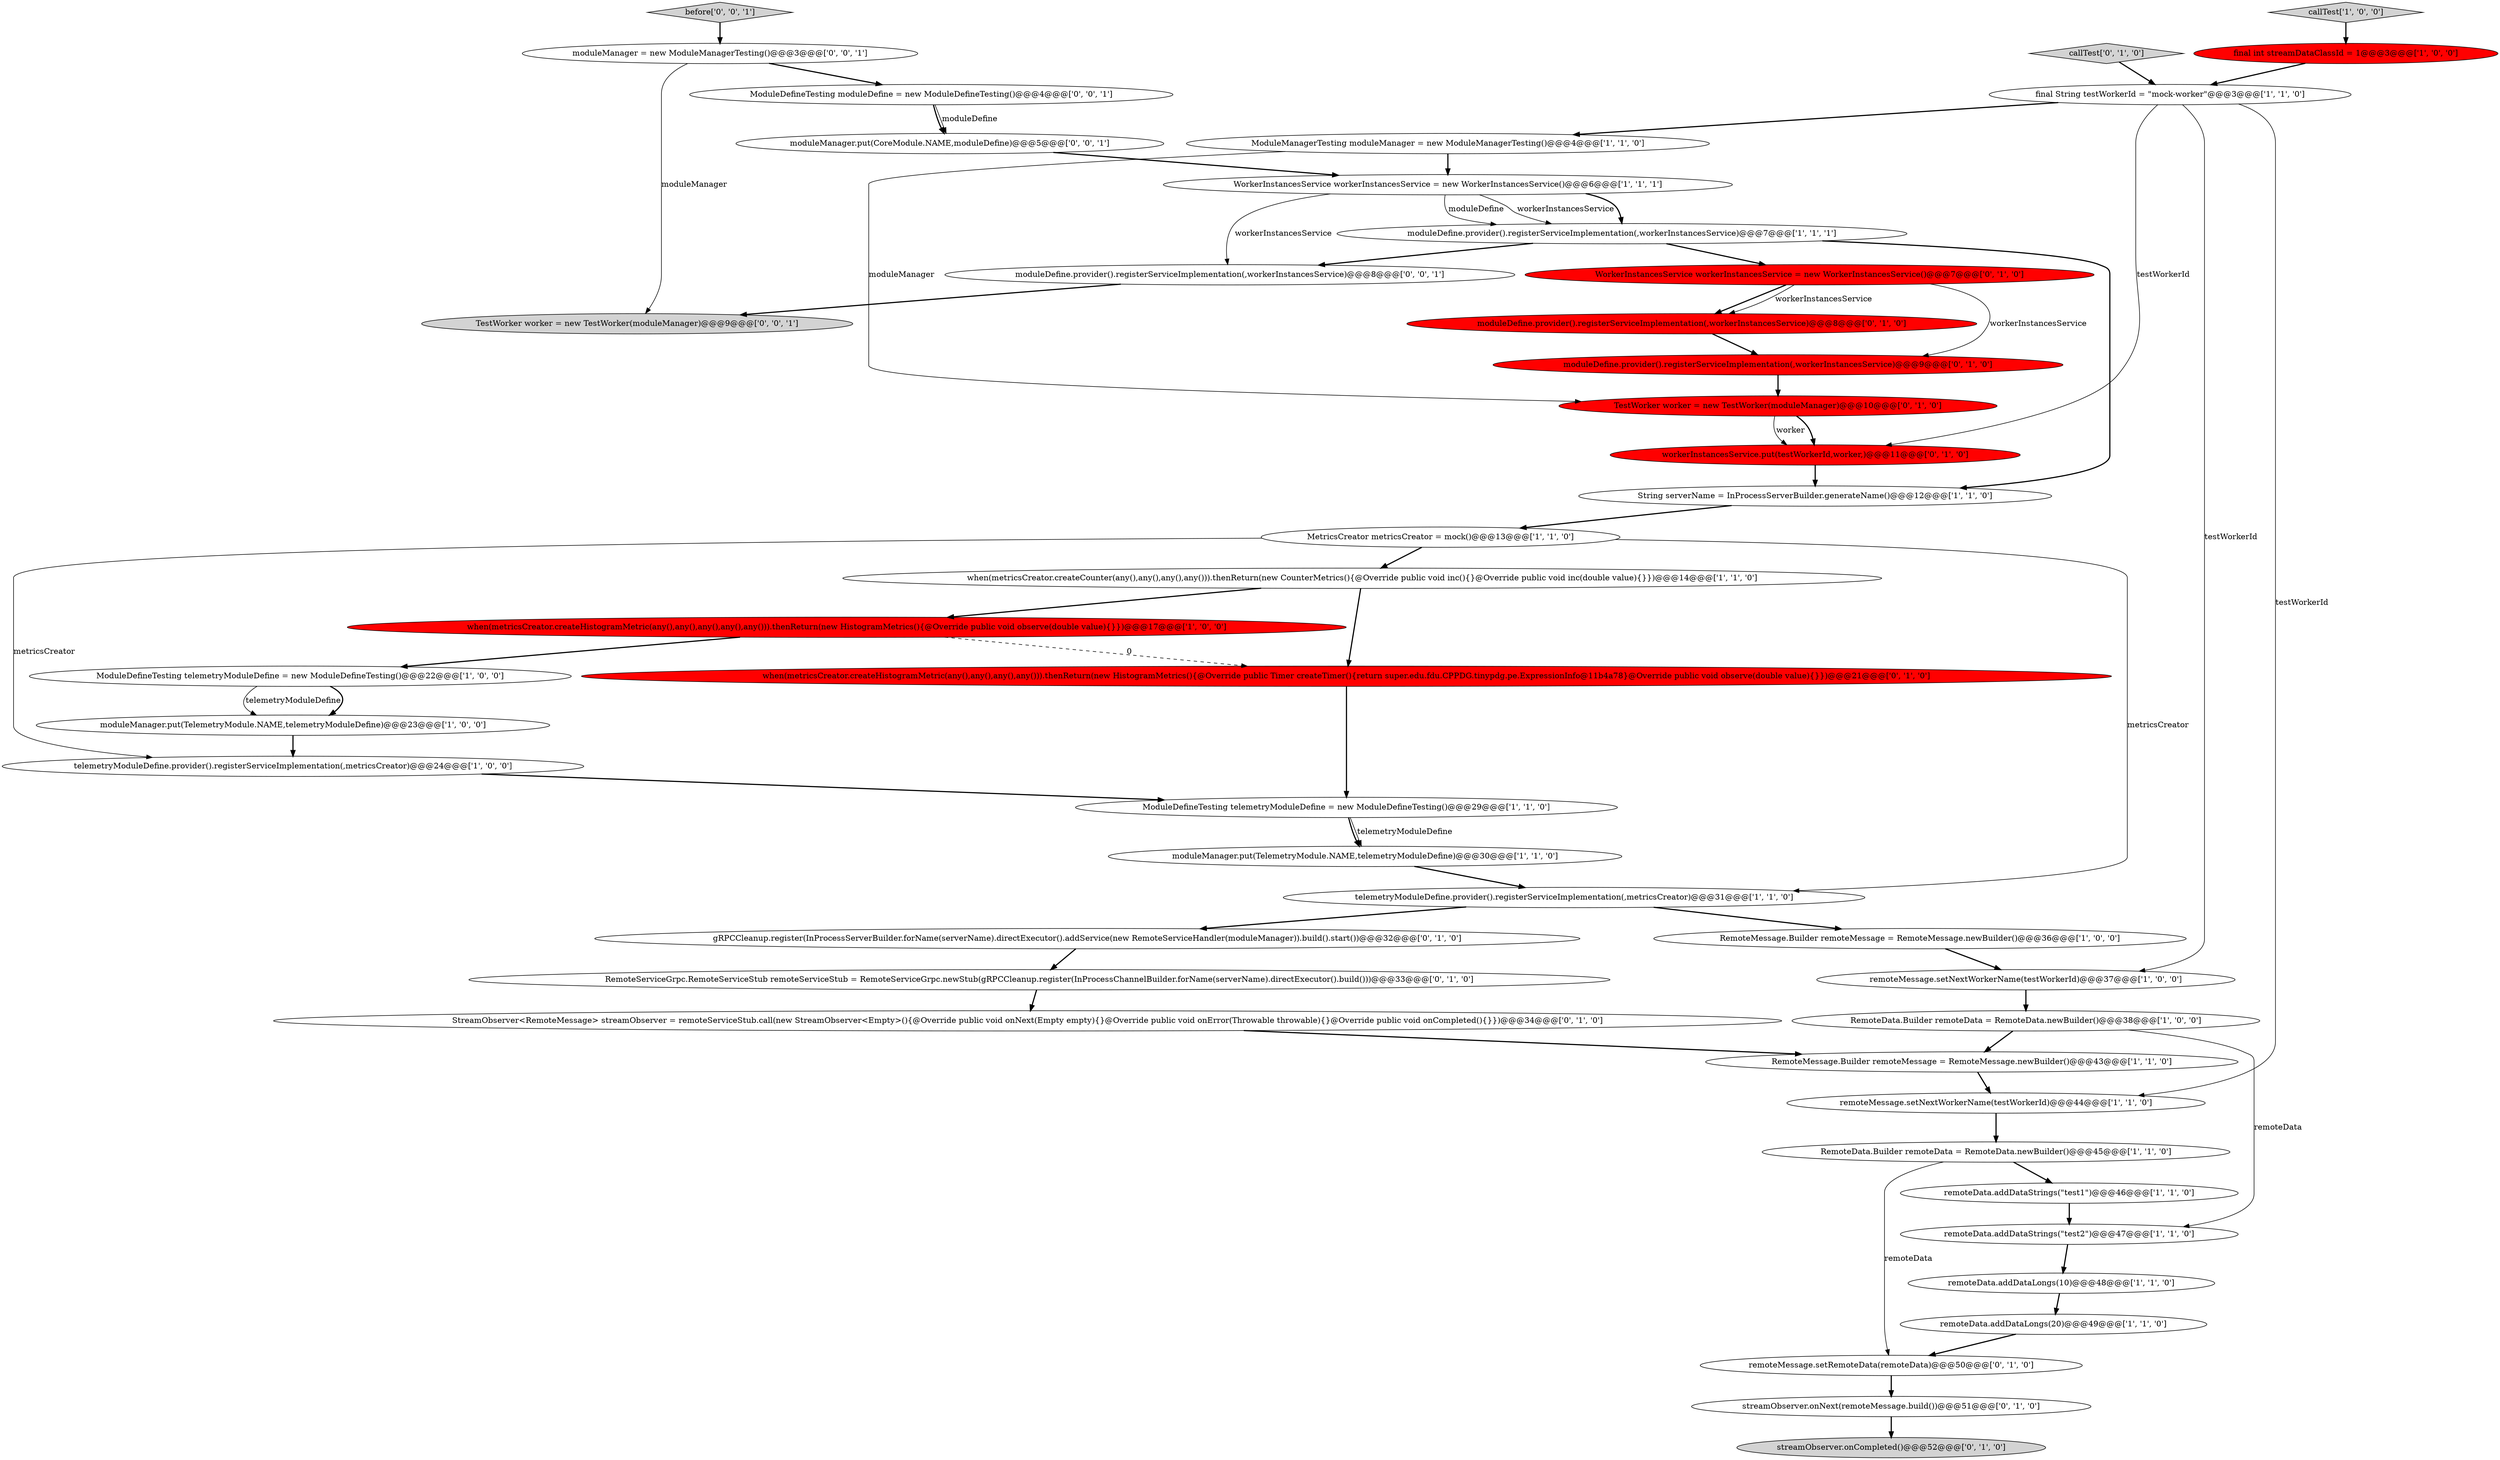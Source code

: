 digraph {
32 [style = filled, label = "workerInstancesService.put(testWorkerId,worker,)@@@11@@@['0', '1', '0']", fillcolor = red, shape = ellipse image = "AAA1AAABBB2BBB"];
35 [style = filled, label = "RemoteServiceGrpc.RemoteServiceStub remoteServiceStub = RemoteServiceGrpc.newStub(gRPCCleanup.register(InProcessChannelBuilder.forName(serverName).directExecutor().build()))@@@33@@@['0', '1', '0']", fillcolor = white, shape = ellipse image = "AAA0AAABBB2BBB"];
39 [style = filled, label = "moduleManager.put(CoreModule.NAME,moduleDefine)@@@5@@@['0', '0', '1']", fillcolor = white, shape = ellipse image = "AAA0AAABBB3BBB"];
43 [style = filled, label = "moduleManager = new ModuleManagerTesting()@@@3@@@['0', '0', '1']", fillcolor = white, shape = ellipse image = "AAA0AAABBB3BBB"];
29 [style = filled, label = "TestWorker worker = new TestWorker(moduleManager)@@@10@@@['0', '1', '0']", fillcolor = red, shape = ellipse image = "AAA1AAABBB2BBB"];
34 [style = filled, label = "when(metricsCreator.createHistogramMetric(any(),any(),any(),any())).thenReturn(new HistogramMetrics(){@Override public Timer createTimer(){return super.edu.fdu.CPPDG.tinypdg.pe.ExpressionInfo@11b4a78}@Override public void observe(double value){}})@@@21@@@['0', '1', '0']", fillcolor = red, shape = ellipse image = "AAA1AAABBB2BBB"];
25 [style = filled, label = "telemetryModuleDefine.provider().registerServiceImplementation(,metricsCreator)@@@24@@@['1', '0', '0']", fillcolor = white, shape = ellipse image = "AAA0AAABBB1BBB"];
36 [style = filled, label = "callTest['0', '1', '0']", fillcolor = lightgray, shape = diamond image = "AAA0AAABBB2BBB"];
26 [style = filled, label = "streamObserver.onNext(remoteMessage.build())@@@51@@@['0', '1', '0']", fillcolor = white, shape = ellipse image = "AAA0AAABBB2BBB"];
16 [style = filled, label = "remoteData.addDataStrings(\"test2\")@@@47@@@['1', '1', '0']", fillcolor = white, shape = ellipse image = "AAA0AAABBB1BBB"];
33 [style = filled, label = "remoteMessage.setRemoteData(remoteData)@@@50@@@['0', '1', '0']", fillcolor = white, shape = ellipse image = "AAA0AAABBB2BBB"];
31 [style = filled, label = "streamObserver.onCompleted()@@@52@@@['0', '1', '0']", fillcolor = lightgray, shape = ellipse image = "AAA0AAABBB2BBB"];
21 [style = filled, label = "ModuleManagerTesting moduleManager = new ModuleManagerTesting()@@@4@@@['1', '1', '0']", fillcolor = white, shape = ellipse image = "AAA0AAABBB1BBB"];
2 [style = filled, label = "RemoteData.Builder remoteData = RemoteData.newBuilder()@@@45@@@['1', '1', '0']", fillcolor = white, shape = ellipse image = "AAA0AAABBB1BBB"];
0 [style = filled, label = "moduleDefine.provider().registerServiceImplementation(,workerInstancesService)@@@7@@@['1', '1', '1']", fillcolor = white, shape = ellipse image = "AAA0AAABBB1BBB"];
27 [style = filled, label = "moduleDefine.provider().registerServiceImplementation(,workerInstancesService)@@@8@@@['0', '1', '0']", fillcolor = red, shape = ellipse image = "AAA1AAABBB2BBB"];
17 [style = filled, label = "remoteData.addDataLongs(20)@@@49@@@['1', '1', '0']", fillcolor = white, shape = ellipse image = "AAA0AAABBB1BBB"];
18 [style = filled, label = "remoteData.addDataStrings(\"test1\")@@@46@@@['1', '1', '0']", fillcolor = white, shape = ellipse image = "AAA0AAABBB1BBB"];
42 [style = filled, label = "ModuleDefineTesting moduleDefine = new ModuleDefineTesting()@@@4@@@['0', '0', '1']", fillcolor = white, shape = ellipse image = "AAA0AAABBB3BBB"];
37 [style = filled, label = "gRPCCleanup.register(InProcessServerBuilder.forName(serverName).directExecutor().addService(new RemoteServiceHandler(moduleManager)).build().start())@@@32@@@['0', '1', '0']", fillcolor = white, shape = ellipse image = "AAA0AAABBB2BBB"];
11 [style = filled, label = "WorkerInstancesService workerInstancesService = new WorkerInstancesService()@@@6@@@['1', '1', '1']", fillcolor = white, shape = ellipse image = "AAA0AAABBB1BBB"];
24 [style = filled, label = "remoteMessage.setNextWorkerName(testWorkerId)@@@37@@@['1', '0', '0']", fillcolor = white, shape = ellipse image = "AAA0AAABBB1BBB"];
4 [style = filled, label = "final String testWorkerId = \"mock-worker\"@@@3@@@['1', '1', '0']", fillcolor = white, shape = ellipse image = "AAA0AAABBB1BBB"];
7 [style = filled, label = "String serverName = InProcessServerBuilder.generateName()@@@12@@@['1', '1', '0']", fillcolor = white, shape = ellipse image = "AAA0AAABBB1BBB"];
20 [style = filled, label = "final int streamDataClassId = 1@@@3@@@['1', '0', '0']", fillcolor = red, shape = ellipse image = "AAA1AAABBB1BBB"];
12 [style = filled, label = "telemetryModuleDefine.provider().registerServiceImplementation(,metricsCreator)@@@31@@@['1', '1', '0']", fillcolor = white, shape = ellipse image = "AAA0AAABBB1BBB"];
5 [style = filled, label = "callTest['1', '0', '0']", fillcolor = lightgray, shape = diamond image = "AAA0AAABBB1BBB"];
41 [style = filled, label = "TestWorker worker = new TestWorker(moduleManager)@@@9@@@['0', '0', '1']", fillcolor = lightgray, shape = ellipse image = "AAA0AAABBB3BBB"];
9 [style = filled, label = "remoteData.addDataLongs(10)@@@48@@@['1', '1', '0']", fillcolor = white, shape = ellipse image = "AAA0AAABBB1BBB"];
23 [style = filled, label = "MetricsCreator metricsCreator = mock()@@@13@@@['1', '1', '0']", fillcolor = white, shape = ellipse image = "AAA0AAABBB1BBB"];
38 [style = filled, label = "WorkerInstancesService workerInstancesService = new WorkerInstancesService()@@@7@@@['0', '1', '0']", fillcolor = red, shape = ellipse image = "AAA1AAABBB2BBB"];
44 [style = filled, label = "moduleDefine.provider().registerServiceImplementation(,workerInstancesService)@@@8@@@['0', '0', '1']", fillcolor = white, shape = ellipse image = "AAA0AAABBB3BBB"];
1 [style = filled, label = "when(metricsCreator.createCounter(any(),any(),any(),any())).thenReturn(new CounterMetrics(){@Override public void inc(){}@Override public void inc(double value){}})@@@14@@@['1', '1', '0']", fillcolor = white, shape = ellipse image = "AAA0AAABBB1BBB"];
3 [style = filled, label = "ModuleDefineTesting telemetryModuleDefine = new ModuleDefineTesting()@@@29@@@['1', '1', '0']", fillcolor = white, shape = ellipse image = "AAA0AAABBB1BBB"];
15 [style = filled, label = "RemoteData.Builder remoteData = RemoteData.newBuilder()@@@38@@@['1', '0', '0']", fillcolor = white, shape = ellipse image = "AAA0AAABBB1BBB"];
8 [style = filled, label = "moduleManager.put(TelemetryModule.NAME,telemetryModuleDefine)@@@30@@@['1', '1', '0']", fillcolor = white, shape = ellipse image = "AAA0AAABBB1BBB"];
30 [style = filled, label = "moduleDefine.provider().registerServiceImplementation(,workerInstancesService)@@@9@@@['0', '1', '0']", fillcolor = red, shape = ellipse image = "AAA1AAABBB2BBB"];
14 [style = filled, label = "ModuleDefineTesting telemetryModuleDefine = new ModuleDefineTesting()@@@22@@@['1', '0', '0']", fillcolor = white, shape = ellipse image = "AAA0AAABBB1BBB"];
10 [style = filled, label = "RemoteMessage.Builder remoteMessage = RemoteMessage.newBuilder()@@@43@@@['1', '1', '0']", fillcolor = white, shape = ellipse image = "AAA0AAABBB1BBB"];
6 [style = filled, label = "RemoteMessage.Builder remoteMessage = RemoteMessage.newBuilder()@@@36@@@['1', '0', '0']", fillcolor = white, shape = ellipse image = "AAA0AAABBB1BBB"];
22 [style = filled, label = "remoteMessage.setNextWorkerName(testWorkerId)@@@44@@@['1', '1', '0']", fillcolor = white, shape = ellipse image = "AAA0AAABBB1BBB"];
19 [style = filled, label = "moduleManager.put(TelemetryModule.NAME,telemetryModuleDefine)@@@23@@@['1', '0', '0']", fillcolor = white, shape = ellipse image = "AAA0AAABBB1BBB"];
40 [style = filled, label = "before['0', '0', '1']", fillcolor = lightgray, shape = diamond image = "AAA0AAABBB3BBB"];
13 [style = filled, label = "when(metricsCreator.createHistogramMetric(any(),any(),any(),any(),any())).thenReturn(new HistogramMetrics(){@Override public void observe(double value){}})@@@17@@@['1', '0', '0']", fillcolor = red, shape = ellipse image = "AAA1AAABBB1BBB"];
28 [style = filled, label = "StreamObserver<RemoteMessage> streamObserver = remoteServiceStub.call(new StreamObserver<Empty>(){@Override public void onNext(Empty empty){}@Override public void onError(Throwable throwable){}@Override public void onCompleted(){}})@@@34@@@['0', '1', '0']", fillcolor = white, shape = ellipse image = "AAA0AAABBB2BBB"];
10->22 [style = bold, label=""];
15->10 [style = bold, label=""];
16->9 [style = bold, label=""];
14->19 [style = solid, label="telemetryModuleDefine"];
22->2 [style = bold, label=""];
28->10 [style = bold, label=""];
38->30 [style = solid, label="workerInstancesService"];
5->20 [style = bold, label=""];
27->30 [style = bold, label=""];
25->3 [style = bold, label=""];
36->4 [style = bold, label=""];
43->42 [style = bold, label=""];
42->39 [style = bold, label=""];
4->21 [style = bold, label=""];
21->29 [style = solid, label="moduleManager"];
38->27 [style = bold, label=""];
2->18 [style = bold, label=""];
14->19 [style = bold, label=""];
6->24 [style = bold, label=""];
9->17 [style = bold, label=""];
32->7 [style = bold, label=""];
17->33 [style = bold, label=""];
11->0 [style = solid, label="moduleDefine"];
23->12 [style = solid, label="metricsCreator"];
11->0 [style = solid, label="workerInstancesService"];
11->44 [style = solid, label="workerInstancesService"];
12->6 [style = bold, label=""];
39->11 [style = bold, label=""];
23->25 [style = solid, label="metricsCreator"];
1->13 [style = bold, label=""];
30->29 [style = bold, label=""];
12->37 [style = bold, label=""];
19->25 [style = bold, label=""];
0->38 [style = bold, label=""];
20->4 [style = bold, label=""];
33->26 [style = bold, label=""];
0->7 [style = bold, label=""];
35->28 [style = bold, label=""];
3->8 [style = solid, label="telemetryModuleDefine"];
26->31 [style = bold, label=""];
11->0 [style = bold, label=""];
1->34 [style = bold, label=""];
2->33 [style = solid, label="remoteData"];
38->27 [style = solid, label="workerInstancesService"];
21->11 [style = bold, label=""];
34->3 [style = bold, label=""];
4->22 [style = solid, label="testWorkerId"];
3->8 [style = bold, label=""];
29->32 [style = bold, label=""];
7->23 [style = bold, label=""];
29->32 [style = solid, label="worker"];
44->41 [style = bold, label=""];
4->24 [style = solid, label="testWorkerId"];
23->1 [style = bold, label=""];
0->44 [style = bold, label=""];
37->35 [style = bold, label=""];
40->43 [style = bold, label=""];
42->39 [style = solid, label="moduleDefine"];
15->16 [style = solid, label="remoteData"];
43->41 [style = solid, label="moduleManager"];
13->34 [style = dashed, label="0"];
13->14 [style = bold, label=""];
4->32 [style = solid, label="testWorkerId"];
8->12 [style = bold, label=""];
24->15 [style = bold, label=""];
18->16 [style = bold, label=""];
}
